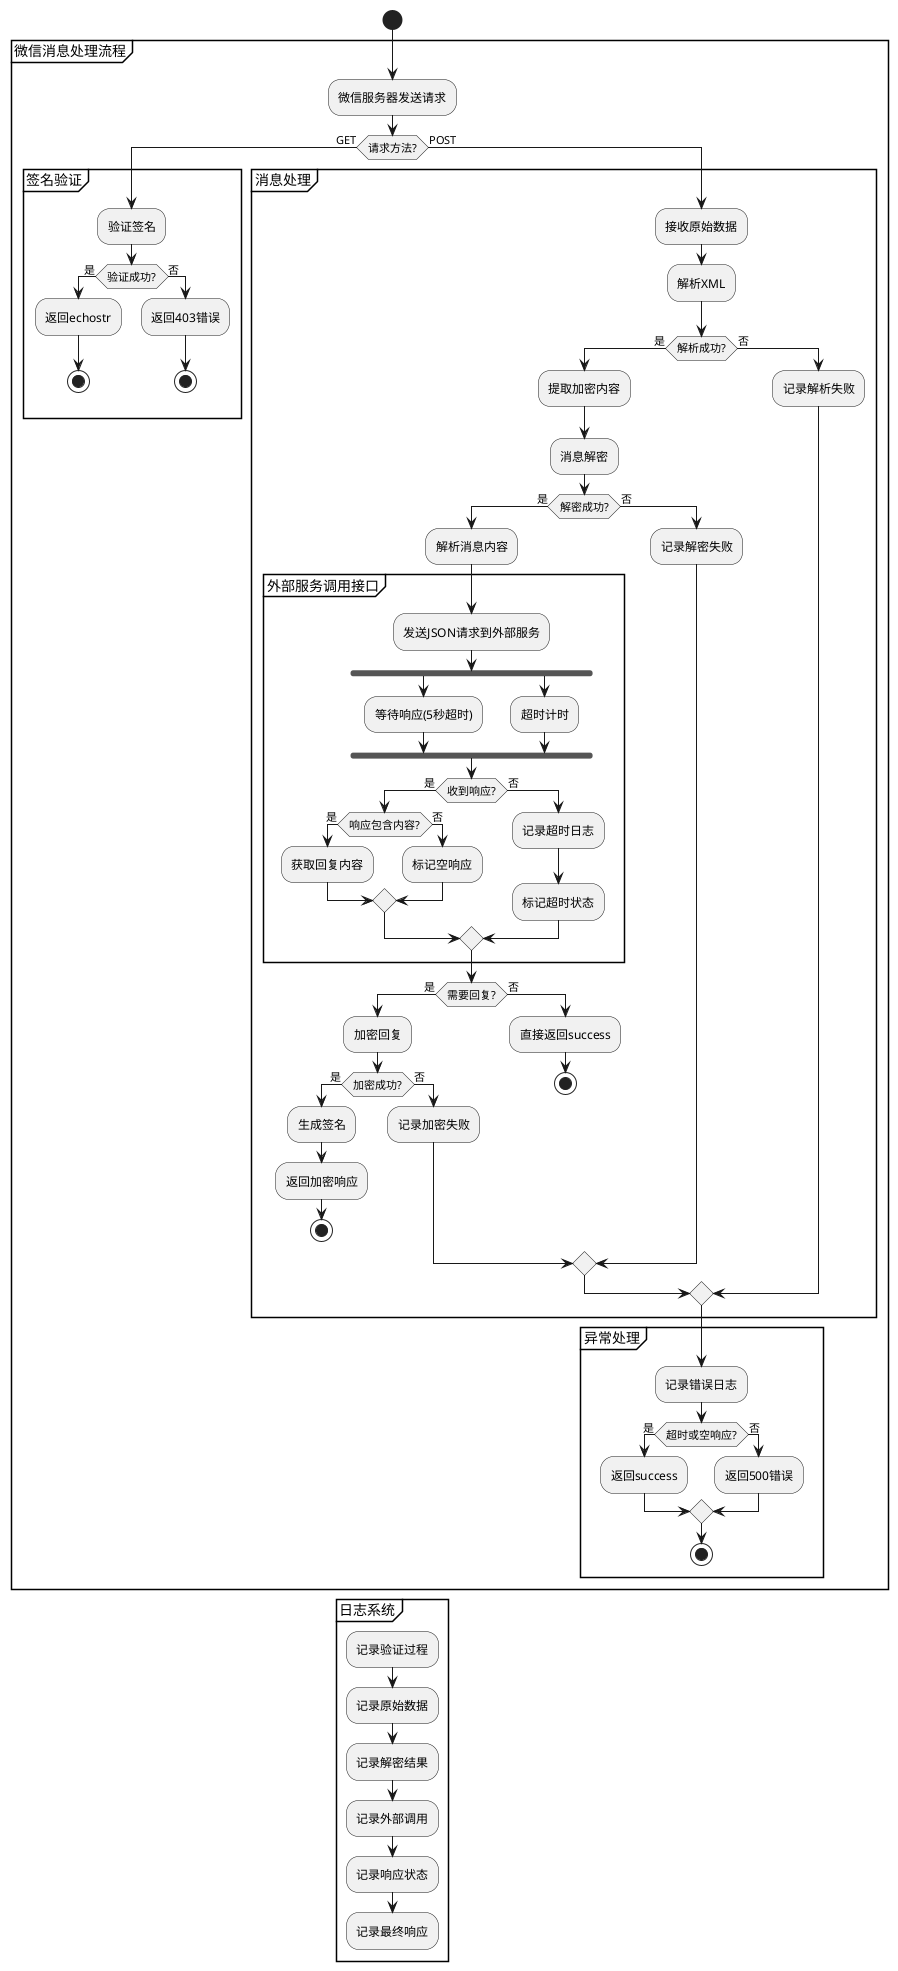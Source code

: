 @startuml progress
start
partition 微信消息处理流程 {
    :微信服务器发送请求;
    if (请求方法?) then (GET)
        partition 签名验证 {
            :验证签名;
            if (验证成功?) then (是)
                :返回echostr;
                stop
            else (否)
                :返回403错误;
                stop
            endif
        }
    else (POST)
        partition 消息处理 {
            :接收原始数据;
            :解析XML;
            if (解析成功?) then (是)
                :提取加密内容;
                :消息解密;
                if (解密成功?) then (是)
                    :解析消息内容;
                    ' :构造回复消息;

                    partition 外部服务调用接口 {
                        :发送JSON请求到外部服务;
                        fork
                            :等待响应(5秒超时);
                        fork again
                            :超时计时;
                        end fork

                        if (收到响应?) then (是)
                            if (响应包含内容?) then (是)
                                :获取回复内容;
                            else (否)
                                :标记空响应;
                            endif
                        else (否)
                            :记录超时日志;
                            :标记超时状态;
                        endif
                    }

                    if (需要回复?) then (是)
                        :加密回复;
                        if (加密成功?) then (是)
                            :生成签名;
                            :返回加密响应;
                            stop
                        else (否)
                            :记录加密失败;
                        endif
                    else (否)
                        :直接返回success;
                        stop
                    endif
                else (否)
                    :记录解密失败;
                endif
            else (否)
                :记录解析失败;
            endif
        }

        partition 异常处理 {
            :记录错误日志;
            if (超时或空响应?) then (是)
                :返回success;
            else (否)
                :返回500错误;
            endif
            stop
        }
    endif
}

partition 日志系统 {
    :记录验证过程;
    :记录原始数据;
    :记录解密结果;
    :记录外部调用;
    :记录响应状态;
    :记录最终响应;
}

@enduml